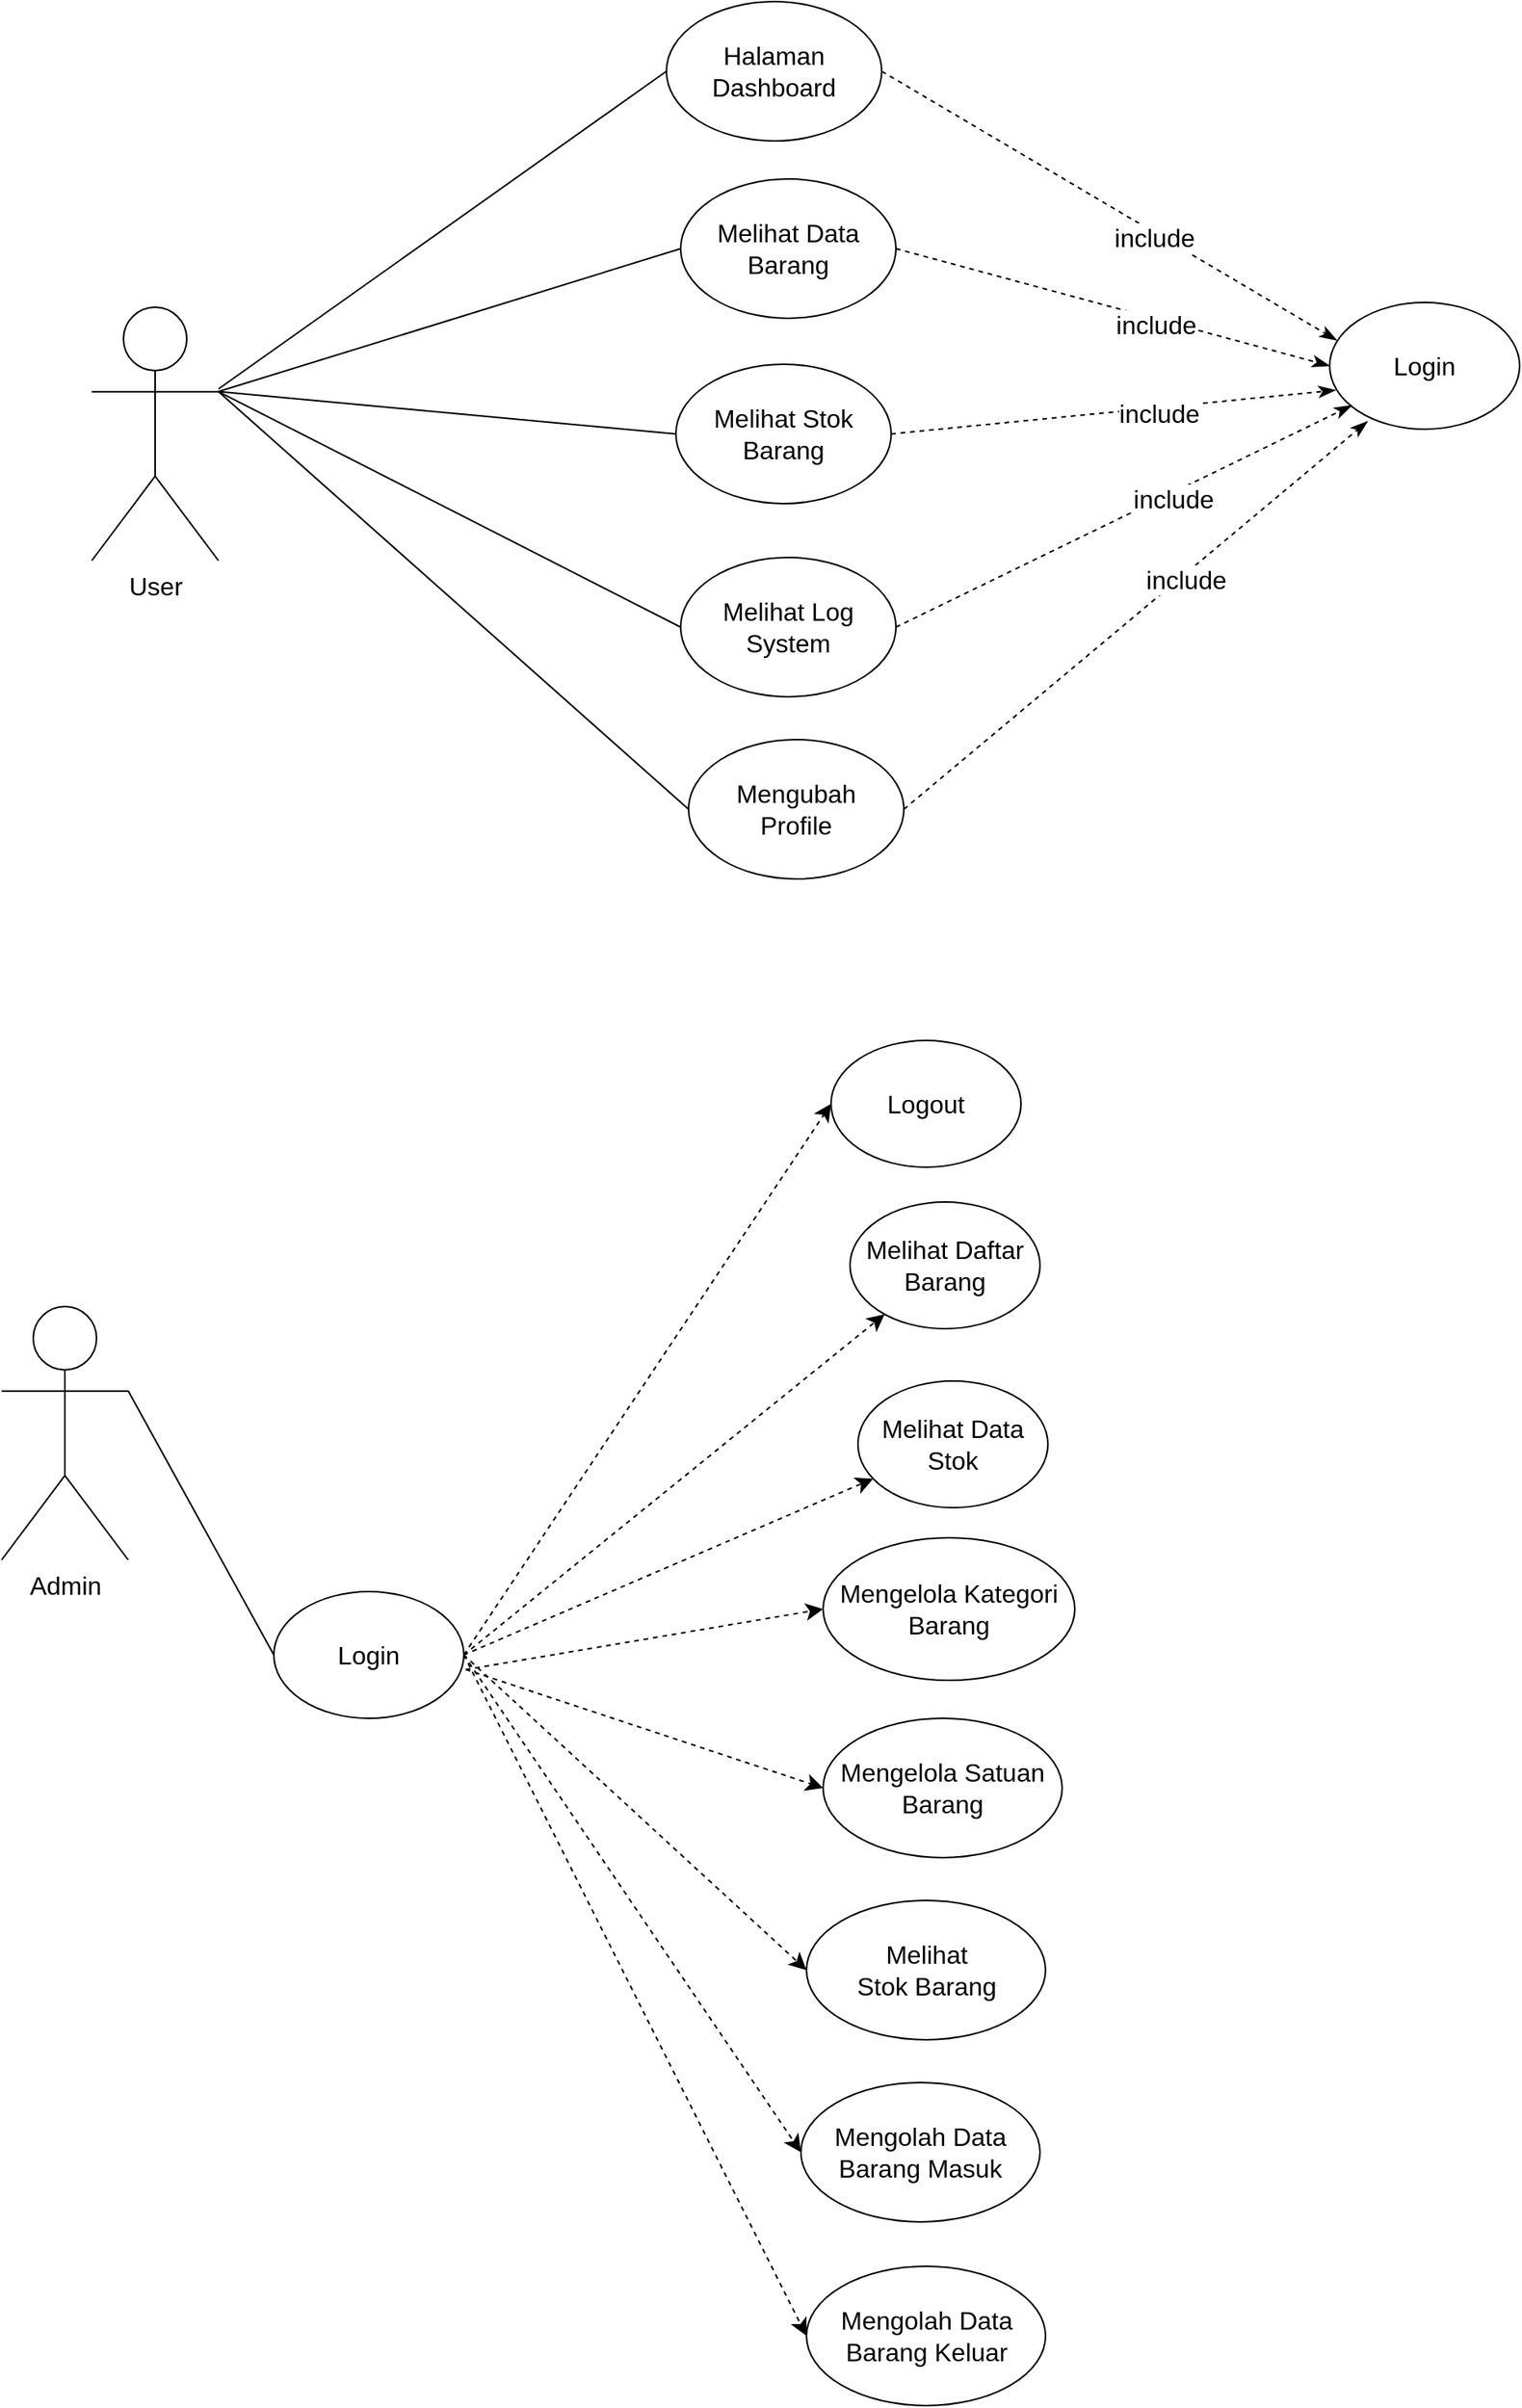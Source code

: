 <mxfile version="22.0.8" type="github">
  <diagram name="Halaman-1" id="T5wHR7lvQfT2X07eQTTv">
    <mxGraphModel dx="1868" dy="1462" grid="0" gridSize="10" guides="1" tooltips="1" connect="1" arrows="1" fold="1" page="0" pageScale="1" pageWidth="827" pageHeight="1169" math="0" shadow="0">
      <root>
        <mxCell id="0" />
        <mxCell id="1" parent="0" />
        <mxCell id="fe3YSXygyMPMxWbQ2dqE-5" style="edgeStyle=none;curved=1;rounded=0;orthogonalLoop=1;jettySize=auto;html=1;entryX=0;entryY=0.5;entryDx=0;entryDy=0;fontSize=12;startSize=8;endSize=8;endArrow=none;endFill=0;exitX=1;exitY=0.333;exitDx=0;exitDy=0;exitPerimeter=0;" edge="1" parent="1" source="fe3YSXygyMPMxWbQ2dqE-1" target="fe3YSXygyMPMxWbQ2dqE-4">
          <mxGeometry relative="1" as="geometry" />
        </mxCell>
        <mxCell id="fe3YSXygyMPMxWbQ2dqE-1" value="User" style="shape=umlActor;verticalLabelPosition=bottom;verticalAlign=top;html=1;outlineConnect=0;fontSize=16;" vertex="1" parent="1">
          <mxGeometry x="-276" y="171" width="80" height="160" as="geometry" />
        </mxCell>
        <mxCell id="fe3YSXygyMPMxWbQ2dqE-2" value="" style="endArrow=none;html=1;rounded=0;fontSize=12;startSize=8;endSize=8;curved=1;entryX=0;entryY=0.5;entryDx=0;entryDy=0;" edge="1" parent="1" source="fe3YSXygyMPMxWbQ2dqE-1" target="fe3YSXygyMPMxWbQ2dqE-3">
          <mxGeometry width="50" height="50" relative="1" as="geometry">
            <mxPoint x="5" y="102" as="sourcePoint" />
            <mxPoint x="55" y="52" as="targetPoint" />
          </mxGeometry>
        </mxCell>
        <mxCell id="fe3YSXygyMPMxWbQ2dqE-3" value="Halaman Dashboard" style="ellipse;whiteSpace=wrap;html=1;fontSize=16;" vertex="1" parent="1">
          <mxGeometry x="87" y="-22" width="136" height="88" as="geometry" />
        </mxCell>
        <mxCell id="fe3YSXygyMPMxWbQ2dqE-4" value="Melihat Data Barang" style="ellipse;whiteSpace=wrap;html=1;fontSize=16;" vertex="1" parent="1">
          <mxGeometry x="96" y="90" width="136" height="88" as="geometry" />
        </mxCell>
        <mxCell id="fe3YSXygyMPMxWbQ2dqE-6" value="Melihat Stok Barang" style="ellipse;whiteSpace=wrap;html=1;fontSize=16;" vertex="1" parent="1">
          <mxGeometry x="93" y="207" width="136" height="88" as="geometry" />
        </mxCell>
        <mxCell id="fe3YSXygyMPMxWbQ2dqE-7" value="" style="endArrow=none;html=1;rounded=0;fontSize=12;startSize=8;endSize=8;curved=1;exitX=1;exitY=0.333;exitDx=0;exitDy=0;exitPerimeter=0;entryX=0;entryY=0.5;entryDx=0;entryDy=0;" edge="1" parent="1" source="fe3YSXygyMPMxWbQ2dqE-1" target="fe3YSXygyMPMxWbQ2dqE-6">
          <mxGeometry width="50" height="50" relative="1" as="geometry">
            <mxPoint x="175" y="225" as="sourcePoint" />
            <mxPoint x="225" y="175" as="targetPoint" />
          </mxGeometry>
        </mxCell>
        <mxCell id="fe3YSXygyMPMxWbQ2dqE-8" value="Melihat Log System" style="ellipse;whiteSpace=wrap;html=1;fontSize=16;" vertex="1" parent="1">
          <mxGeometry x="96" y="329" width="136" height="88" as="geometry" />
        </mxCell>
        <mxCell id="fe3YSXygyMPMxWbQ2dqE-9" value="" style="endArrow=none;html=1;rounded=0;fontSize=12;startSize=8;endSize=8;curved=1;exitX=1;exitY=0.333;exitDx=0;exitDy=0;exitPerimeter=0;entryX=0;entryY=0.5;entryDx=0;entryDy=0;" edge="1" parent="1" source="fe3YSXygyMPMxWbQ2dqE-1" target="fe3YSXygyMPMxWbQ2dqE-8">
          <mxGeometry width="50" height="50" relative="1" as="geometry">
            <mxPoint x="175" y="225" as="sourcePoint" />
            <mxPoint x="89" y="377" as="targetPoint" />
          </mxGeometry>
        </mxCell>
        <mxCell id="fe3YSXygyMPMxWbQ2dqE-10" value="Mengubah &lt;br&gt;Profile" style="ellipse;whiteSpace=wrap;html=1;fontSize=16;" vertex="1" parent="1">
          <mxGeometry x="101" y="444" width="136" height="88" as="geometry" />
        </mxCell>
        <mxCell id="fe3YSXygyMPMxWbQ2dqE-11" value="" style="endArrow=none;html=1;rounded=0;fontSize=12;startSize=8;endSize=8;curved=1;exitX=1;exitY=0.333;exitDx=0;exitDy=0;exitPerimeter=0;entryX=0;entryY=0.5;entryDx=0;entryDy=0;" edge="1" parent="1" source="fe3YSXygyMPMxWbQ2dqE-1" target="fe3YSXygyMPMxWbQ2dqE-10">
          <mxGeometry width="50" height="50" relative="1" as="geometry">
            <mxPoint x="134" y="190" as="sourcePoint" />
            <mxPoint x="184" y="140" as="targetPoint" />
          </mxGeometry>
        </mxCell>
        <mxCell id="fe3YSXygyMPMxWbQ2dqE-12" value="Login" style="ellipse;whiteSpace=wrap;html=1;fontSize=16;" vertex="1" parent="1">
          <mxGeometry x="506" y="168" width="120" height="80" as="geometry" />
        </mxCell>
        <mxCell id="fe3YSXygyMPMxWbQ2dqE-14" value="" style="endArrow=classicThin;dashed=1;html=1;rounded=0;fontSize=12;startSize=8;endSize=8;curved=1;entryX=0.039;entryY=0.3;entryDx=0;entryDy=0;exitX=1;exitY=0.5;exitDx=0;exitDy=0;endFill=1;entryPerimeter=0;" edge="1" parent="1" source="fe3YSXygyMPMxWbQ2dqE-3" target="fe3YSXygyMPMxWbQ2dqE-12">
          <mxGeometry width="50" height="50" relative="1" as="geometry">
            <mxPoint x="134" y="190" as="sourcePoint" />
            <mxPoint x="184" y="140" as="targetPoint" />
          </mxGeometry>
        </mxCell>
        <mxCell id="fe3YSXygyMPMxWbQ2dqE-15" value="include" style="edgeLabel;html=1;align=center;verticalAlign=middle;resizable=0;points=[];fontSize=16;" vertex="1" connectable="0" parent="fe3YSXygyMPMxWbQ2dqE-14">
          <mxGeometry x="0.202" y="-3" relative="1" as="geometry">
            <mxPoint as="offset" />
          </mxGeometry>
        </mxCell>
        <mxCell id="fe3YSXygyMPMxWbQ2dqE-16" value="" style="endArrow=classicThin;dashed=1;html=1;rounded=0;fontSize=12;startSize=8;endSize=8;curved=1;exitX=1;exitY=0.5;exitDx=0;exitDy=0;endFill=1;entryX=0;entryY=0.5;entryDx=0;entryDy=0;" edge="1" parent="1" source="fe3YSXygyMPMxWbQ2dqE-4" target="fe3YSXygyMPMxWbQ2dqE-12">
          <mxGeometry width="50" height="50" relative="1" as="geometry">
            <mxPoint x="233" y="32" as="sourcePoint" />
            <mxPoint x="480" y="264" as="targetPoint" />
          </mxGeometry>
        </mxCell>
        <mxCell id="fe3YSXygyMPMxWbQ2dqE-17" value="include" style="edgeLabel;html=1;align=center;verticalAlign=middle;resizable=0;points=[];fontSize=16;" vertex="1" connectable="0" parent="fe3YSXygyMPMxWbQ2dqE-16">
          <mxGeometry x="0.202" y="-3" relative="1" as="geometry">
            <mxPoint as="offset" />
          </mxGeometry>
        </mxCell>
        <mxCell id="fe3YSXygyMPMxWbQ2dqE-18" value="" style="endArrow=classicThin;dashed=1;html=1;rounded=0;fontSize=12;startSize=8;endSize=8;curved=1;exitX=1;exitY=0.5;exitDx=0;exitDy=0;endFill=1;entryX=0.033;entryY=0.692;entryDx=0;entryDy=0;entryPerimeter=0;" edge="1" parent="1" source="fe3YSXygyMPMxWbQ2dqE-6" target="fe3YSXygyMPMxWbQ2dqE-12">
          <mxGeometry width="50" height="50" relative="1" as="geometry">
            <mxPoint x="242" y="144" as="sourcePoint" />
            <mxPoint x="504" y="224" as="targetPoint" />
          </mxGeometry>
        </mxCell>
        <mxCell id="fe3YSXygyMPMxWbQ2dqE-19" value="include" style="edgeLabel;html=1;align=center;verticalAlign=middle;resizable=0;points=[];fontSize=16;" vertex="1" connectable="0" parent="fe3YSXygyMPMxWbQ2dqE-18">
          <mxGeometry x="0.202" y="-3" relative="1" as="geometry">
            <mxPoint as="offset" />
          </mxGeometry>
        </mxCell>
        <mxCell id="fe3YSXygyMPMxWbQ2dqE-21" value="" style="endArrow=classicThin;dashed=1;html=1;rounded=0;fontSize=12;startSize=8;endSize=8;curved=1;exitX=1;exitY=0.5;exitDx=0;exitDy=0;endFill=1;entryX=0.033;entryY=0.692;entryDx=0;entryDy=0;entryPerimeter=0;" edge="1" parent="1" source="fe3YSXygyMPMxWbQ2dqE-8">
          <mxGeometry width="50" height="50" relative="1" as="geometry">
            <mxPoint x="239" y="261" as="sourcePoint" />
            <mxPoint x="520" y="233" as="targetPoint" />
          </mxGeometry>
        </mxCell>
        <mxCell id="fe3YSXygyMPMxWbQ2dqE-22" value="include" style="edgeLabel;html=1;align=center;verticalAlign=middle;resizable=0;points=[];fontSize=16;" vertex="1" connectable="0" parent="fe3YSXygyMPMxWbQ2dqE-21">
          <mxGeometry x="0.202" y="-3" relative="1" as="geometry">
            <mxPoint as="offset" />
          </mxGeometry>
        </mxCell>
        <mxCell id="fe3YSXygyMPMxWbQ2dqE-23" value="" style="endArrow=classicThin;dashed=1;html=1;rounded=0;fontSize=12;startSize=8;endSize=8;curved=1;exitX=1;exitY=0.5;exitDx=0;exitDy=0;endFill=1;entryX=0.033;entryY=0.692;entryDx=0;entryDy=0;entryPerimeter=0;" edge="1" parent="1" source="fe3YSXygyMPMxWbQ2dqE-10">
          <mxGeometry width="50" height="50" relative="1" as="geometry">
            <mxPoint x="242" y="383" as="sourcePoint" />
            <mxPoint x="530" y="243" as="targetPoint" />
          </mxGeometry>
        </mxCell>
        <mxCell id="fe3YSXygyMPMxWbQ2dqE-24" value="include" style="edgeLabel;html=1;align=center;verticalAlign=middle;resizable=0;points=[];fontSize=16;" vertex="1" connectable="0" parent="fe3YSXygyMPMxWbQ2dqE-23">
          <mxGeometry x="0.202" y="-3" relative="1" as="geometry">
            <mxPoint as="offset" />
          </mxGeometry>
        </mxCell>
        <mxCell id="fe3YSXygyMPMxWbQ2dqE-25" value="Admin" style="shape=umlActor;verticalLabelPosition=bottom;verticalAlign=top;html=1;outlineConnect=0;fontSize=16;" vertex="1" parent="1">
          <mxGeometry x="-333" y="802" width="80" height="160" as="geometry" />
        </mxCell>
        <mxCell id="fe3YSXygyMPMxWbQ2dqE-28" value="Login" style="ellipse;whiteSpace=wrap;html=1;fontSize=16;" vertex="1" parent="1">
          <mxGeometry x="-161" y="982" width="120" height="80" as="geometry" />
        </mxCell>
        <mxCell id="fe3YSXygyMPMxWbQ2dqE-29" value="" style="endArrow=none;html=1;rounded=0;fontSize=12;startSize=8;endSize=8;curved=1;exitX=1;exitY=0.333;exitDx=0;exitDy=0;exitPerimeter=0;entryX=0;entryY=0.5;entryDx=0;entryDy=0;" edge="1" parent="1" source="fe3YSXygyMPMxWbQ2dqE-25" target="fe3YSXygyMPMxWbQ2dqE-28">
          <mxGeometry width="50" height="50" relative="1" as="geometry">
            <mxPoint x="328" y="712" as="sourcePoint" />
            <mxPoint x="378" y="662" as="targetPoint" />
          </mxGeometry>
        </mxCell>
        <mxCell id="fe3YSXygyMPMxWbQ2dqE-32" value="" style="endArrow=classic;dashed=1;html=1;rounded=0;fontSize=12;startSize=8;endSize=8;curved=1;exitX=1;exitY=0.5;exitDx=0;exitDy=0;endFill=1;entryX=0;entryY=0.5;entryDx=0;entryDy=0;" edge="1" parent="1" source="fe3YSXygyMPMxWbQ2dqE-28" target="fe3YSXygyMPMxWbQ2dqE-33">
          <mxGeometry width="50" height="50" relative="1" as="geometry">
            <mxPoint x="130" y="750" as="sourcePoint" />
            <mxPoint x="180" y="700" as="targetPoint" />
          </mxGeometry>
        </mxCell>
        <mxCell id="fe3YSXygyMPMxWbQ2dqE-33" value="Logout" style="ellipse;whiteSpace=wrap;html=1;fontSize=16;" vertex="1" parent="1">
          <mxGeometry x="191" y="634" width="120" height="80" as="geometry" />
        </mxCell>
        <mxCell id="fe3YSXygyMPMxWbQ2dqE-34" value="Melihat Daftar Barang" style="ellipse;whiteSpace=wrap;html=1;fontSize=16;" vertex="1" parent="1">
          <mxGeometry x="203" y="736" width="120" height="80" as="geometry" />
        </mxCell>
        <mxCell id="fe3YSXygyMPMxWbQ2dqE-35" value="" style="endArrow=classic;dashed=1;html=1;rounded=0;fontSize=12;startSize=8;endSize=8;curved=1;exitX=1;exitY=0.5;exitDx=0;exitDy=0;endFill=1;" edge="1" parent="1" source="fe3YSXygyMPMxWbQ2dqE-28" target="fe3YSXygyMPMxWbQ2dqE-34">
          <mxGeometry width="50" height="50" relative="1" as="geometry">
            <mxPoint x="83" y="776" as="sourcePoint" />
            <mxPoint x="201" y="684" as="targetPoint" />
          </mxGeometry>
        </mxCell>
        <mxCell id="fe3YSXygyMPMxWbQ2dqE-36" value="Melihat Data Stok" style="ellipse;whiteSpace=wrap;html=1;fontSize=16;" vertex="1" parent="1">
          <mxGeometry x="208" y="849" width="120" height="80" as="geometry" />
        </mxCell>
        <mxCell id="fe3YSXygyMPMxWbQ2dqE-37" value="" style="endArrow=classic;dashed=1;html=1;rounded=0;fontSize=12;startSize=8;endSize=8;curved=1;exitX=1;exitY=0.5;exitDx=0;exitDy=0;endFill=1;" edge="1" parent="1" target="fe3YSXygyMPMxWbQ2dqE-36" source="fe3YSXygyMPMxWbQ2dqE-28">
          <mxGeometry width="50" height="50" relative="1" as="geometry">
            <mxPoint x="78" y="879" as="sourcePoint" />
            <mxPoint x="206" y="797" as="targetPoint" />
          </mxGeometry>
        </mxCell>
        <mxCell id="fe3YSXygyMPMxWbQ2dqE-38" value="Mengelola Kategori Barang" style="ellipse;whiteSpace=wrap;html=1;fontSize=16;" vertex="1" parent="1">
          <mxGeometry x="186" y="948" width="159" height="90" as="geometry" />
        </mxCell>
        <mxCell id="fe3YSXygyMPMxWbQ2dqE-39" value="" style="endArrow=classic;dashed=1;html=1;rounded=0;fontSize=12;startSize=8;endSize=8;curved=1;exitX=1.011;exitY=0.615;exitDx=0;exitDy=0;endFill=1;exitPerimeter=0;entryX=0;entryY=0.5;entryDx=0;entryDy=0;" edge="1" parent="1" target="fe3YSXygyMPMxWbQ2dqE-38" source="fe3YSXygyMPMxWbQ2dqE-28">
          <mxGeometry width="50" height="50" relative="1" as="geometry">
            <mxPoint x="51" y="872" as="sourcePoint" />
            <mxPoint x="184" y="903" as="targetPoint" />
          </mxGeometry>
        </mxCell>
        <mxCell id="fe3YSXygyMPMxWbQ2dqE-40" value="Mengelola Satuan Barang" style="ellipse;whiteSpace=wrap;html=1;fontSize=16;" vertex="1" parent="1">
          <mxGeometry x="186" y="1062" width="151" height="88" as="geometry" />
        </mxCell>
        <mxCell id="fe3YSXygyMPMxWbQ2dqE-41" value="" style="endArrow=classic;dashed=1;html=1;rounded=0;fontSize=12;startSize=8;endSize=8;curved=1;exitX=1.011;exitY=0.615;exitDx=0;exitDy=0;endFill=1;exitPerimeter=0;entryX=0;entryY=0.5;entryDx=0;entryDy=0;" edge="1" parent="1" target="fe3YSXygyMPMxWbQ2dqE-40" source="fe3YSXygyMPMxWbQ2dqE-28">
          <mxGeometry width="50" height="50" relative="1" as="geometry">
            <mxPoint x="74" y="882" as="sourcePoint" />
            <mxPoint x="184" y="1010" as="targetPoint" />
          </mxGeometry>
        </mxCell>
        <mxCell id="fe3YSXygyMPMxWbQ2dqE-42" value="Melihat &lt;br&gt;Stok Barang" style="ellipse;whiteSpace=wrap;html=1;fontSize=16;" vertex="1" parent="1">
          <mxGeometry x="175.5" y="1177" width="151" height="88" as="geometry" />
        </mxCell>
        <mxCell id="fe3YSXygyMPMxWbQ2dqE-43" value="" style="endArrow=classic;dashed=1;html=1;rounded=0;fontSize=12;startSize=8;endSize=8;curved=1;exitX=1;exitY=0.5;exitDx=0;exitDy=0;endFill=1;entryX=0;entryY=0.5;entryDx=0;entryDy=0;" edge="1" parent="1" target="fe3YSXygyMPMxWbQ2dqE-42" source="fe3YSXygyMPMxWbQ2dqE-28">
          <mxGeometry width="50" height="50" relative="1" as="geometry">
            <mxPoint x="64" y="893" as="sourcePoint" />
            <mxPoint x="174" y="1128" as="targetPoint" />
          </mxGeometry>
        </mxCell>
        <mxCell id="fe3YSXygyMPMxWbQ2dqE-44" value="Mengolah Data Barang Masuk" style="ellipse;whiteSpace=wrap;html=1;fontSize=16;" vertex="1" parent="1">
          <mxGeometry x="172" y="1292" width="151" height="88" as="geometry" />
        </mxCell>
        <mxCell id="fe3YSXygyMPMxWbQ2dqE-45" value="" style="endArrow=classic;dashed=1;html=1;rounded=0;fontSize=12;startSize=8;endSize=8;curved=1;exitX=1;exitY=0.5;exitDx=0;exitDy=0;endFill=1;entryX=0;entryY=0.5;entryDx=0;entryDy=0;" edge="1" parent="1" target="fe3YSXygyMPMxWbQ2dqE-44" source="fe3YSXygyMPMxWbQ2dqE-28">
          <mxGeometry width="50" height="50" relative="1" as="geometry">
            <mxPoint x="60" y="1005" as="sourcePoint" />
            <mxPoint x="170" y="1240" as="targetPoint" />
          </mxGeometry>
        </mxCell>
        <mxCell id="fe3YSXygyMPMxWbQ2dqE-46" value="Mengolah Data Barang Keluar" style="ellipse;whiteSpace=wrap;html=1;fontSize=16;" vertex="1" parent="1">
          <mxGeometry x="175.5" y="1408" width="151" height="88" as="geometry" />
        </mxCell>
        <mxCell id="fe3YSXygyMPMxWbQ2dqE-47" value="" style="endArrow=classic;dashed=1;html=1;rounded=0;fontSize=12;startSize=8;endSize=8;curved=1;exitX=1;exitY=0.5;exitDx=0;exitDy=0;endFill=1;entryX=0;entryY=0.5;entryDx=0;entryDy=0;" edge="1" parent="1" target="fe3YSXygyMPMxWbQ2dqE-46" source="fe3YSXygyMPMxWbQ2dqE-28">
          <mxGeometry width="50" height="50" relative="1" as="geometry">
            <mxPoint x="-22.5" y="1038" as="sourcePoint" />
            <mxPoint x="173.5" y="1356" as="targetPoint" />
          </mxGeometry>
        </mxCell>
      </root>
    </mxGraphModel>
  </diagram>
</mxfile>
